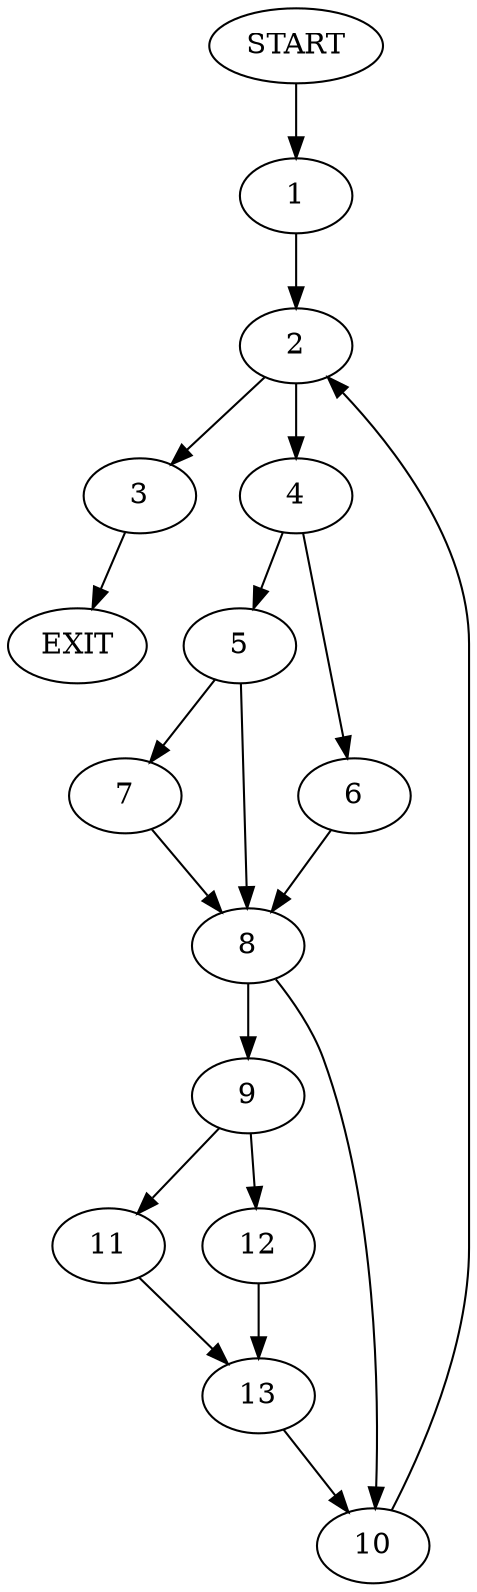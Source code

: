digraph {
0 [label="START"]
14 [label="EXIT"]
0 -> 1
1 -> 2
2 -> 3
2 -> 4
3 -> 14
4 -> 5
4 -> 6
5 -> 7
5 -> 8
6 -> 8
8 -> 9
8 -> 10
7 -> 8
9 -> 11
9 -> 12
10 -> 2
12 -> 13
11 -> 13
13 -> 10
}
